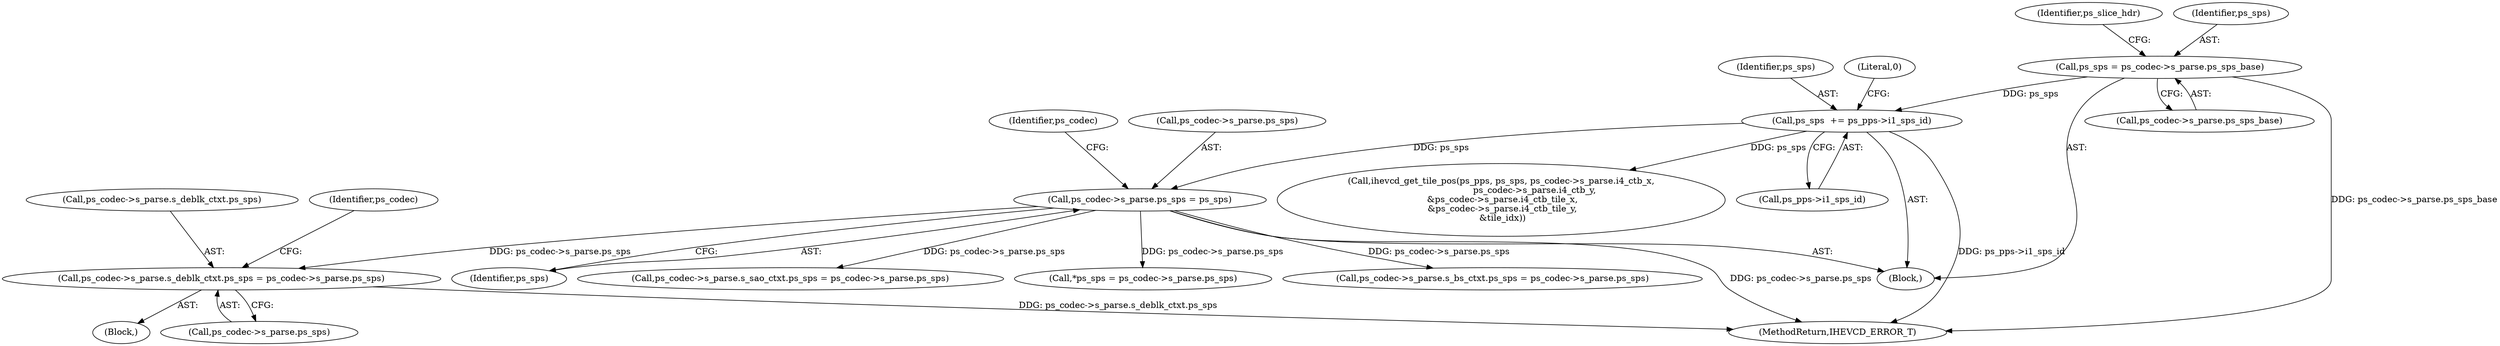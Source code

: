 digraph "0_Android_2b9fb0c2074d370a254b35e2489de2d94943578d@pointer" {
"1005173" [label="(Call,ps_codec->s_parse.s_deblk_ctxt.ps_sps = ps_codec->s_parse.ps_sps)"];
"1000347" [label="(Call,ps_codec->s_parse.ps_sps = ps_sps)"];
"1000253" [label="(Call,ps_sps  += ps_pps->i1_sps_id)"];
"1000230" [label="(Call,ps_sps = ps_codec->s_parse.ps_sps_base)"];
"1004999" [label="(Block,)"];
"1000230" [label="(Call,ps_sps = ps_codec->s_parse.ps_sps_base)"];
"1005174" [label="(Call,ps_codec->s_parse.s_deblk_ctxt.ps_sps)"];
"1000347" [label="(Call,ps_codec->s_parse.ps_sps = ps_sps)"];
"1000361" [label="(Call,ihevcd_get_tile_pos(ps_pps, ps_sps, ps_codec->s_parse.i4_ctb_x,\n                        ps_codec->s_parse.i4_ctb_y,\n &ps_codec->s_parse.i4_ctb_tile_x,\n &ps_codec->s_parse.i4_ctb_tile_y,\n &tile_idx))"];
"1000232" [label="(Call,ps_codec->s_parse.ps_sps_base)"];
"1004410" [label="(Call,*ps_sps = ps_codec->s_parse.ps_sps)"];
"1004048" [label="(Call,ps_codec->s_parse.s_bs_ctxt.ps_sps = ps_codec->s_parse.ps_sps)"];
"1000255" [label="(Call,ps_pps->i1_sps_id)"];
"1005291" [label="(MethodReturn,IHEVCD_ERROR_T)"];
"1005181" [label="(Call,ps_codec->s_parse.ps_sps)"];
"1000348" [label="(Call,ps_codec->s_parse.ps_sps)"];
"1000260" [label="(Literal,0)"];
"1000357" [label="(Identifier,ps_codec)"];
"1000253" [label="(Call,ps_sps  += ps_pps->i1_sps_id)"];
"1000353" [label="(Identifier,ps_sps)"];
"1000254" [label="(Identifier,ps_sps)"];
"1000238" [label="(Identifier,ps_slice_hdr)"];
"1005234" [label="(Call,ps_codec->s_parse.s_sao_ctxt.ps_sps = ps_codec->s_parse.ps_sps)"];
"1000189" [label="(Block,)"];
"1005173" [label="(Call,ps_codec->s_parse.s_deblk_ctxt.ps_sps = ps_codec->s_parse.ps_sps)"];
"1000231" [label="(Identifier,ps_sps)"];
"1005190" [label="(Identifier,ps_codec)"];
"1005173" -> "1004999"  [label="AST: "];
"1005173" -> "1005181"  [label="CFG: "];
"1005174" -> "1005173"  [label="AST: "];
"1005181" -> "1005173"  [label="AST: "];
"1005190" -> "1005173"  [label="CFG: "];
"1005173" -> "1005291"  [label="DDG: ps_codec->s_parse.s_deblk_ctxt.ps_sps"];
"1000347" -> "1005173"  [label="DDG: ps_codec->s_parse.ps_sps"];
"1000347" -> "1000189"  [label="AST: "];
"1000347" -> "1000353"  [label="CFG: "];
"1000348" -> "1000347"  [label="AST: "];
"1000353" -> "1000347"  [label="AST: "];
"1000357" -> "1000347"  [label="CFG: "];
"1000347" -> "1005291"  [label="DDG: ps_codec->s_parse.ps_sps"];
"1000253" -> "1000347"  [label="DDG: ps_sps"];
"1000347" -> "1004048"  [label="DDG: ps_codec->s_parse.ps_sps"];
"1000347" -> "1004410"  [label="DDG: ps_codec->s_parse.ps_sps"];
"1000347" -> "1005234"  [label="DDG: ps_codec->s_parse.ps_sps"];
"1000253" -> "1000189"  [label="AST: "];
"1000253" -> "1000255"  [label="CFG: "];
"1000254" -> "1000253"  [label="AST: "];
"1000255" -> "1000253"  [label="AST: "];
"1000260" -> "1000253"  [label="CFG: "];
"1000253" -> "1005291"  [label="DDG: ps_pps->i1_sps_id"];
"1000230" -> "1000253"  [label="DDG: ps_sps"];
"1000253" -> "1000361"  [label="DDG: ps_sps"];
"1000230" -> "1000189"  [label="AST: "];
"1000230" -> "1000232"  [label="CFG: "];
"1000231" -> "1000230"  [label="AST: "];
"1000232" -> "1000230"  [label="AST: "];
"1000238" -> "1000230"  [label="CFG: "];
"1000230" -> "1005291"  [label="DDG: ps_codec->s_parse.ps_sps_base"];
}
